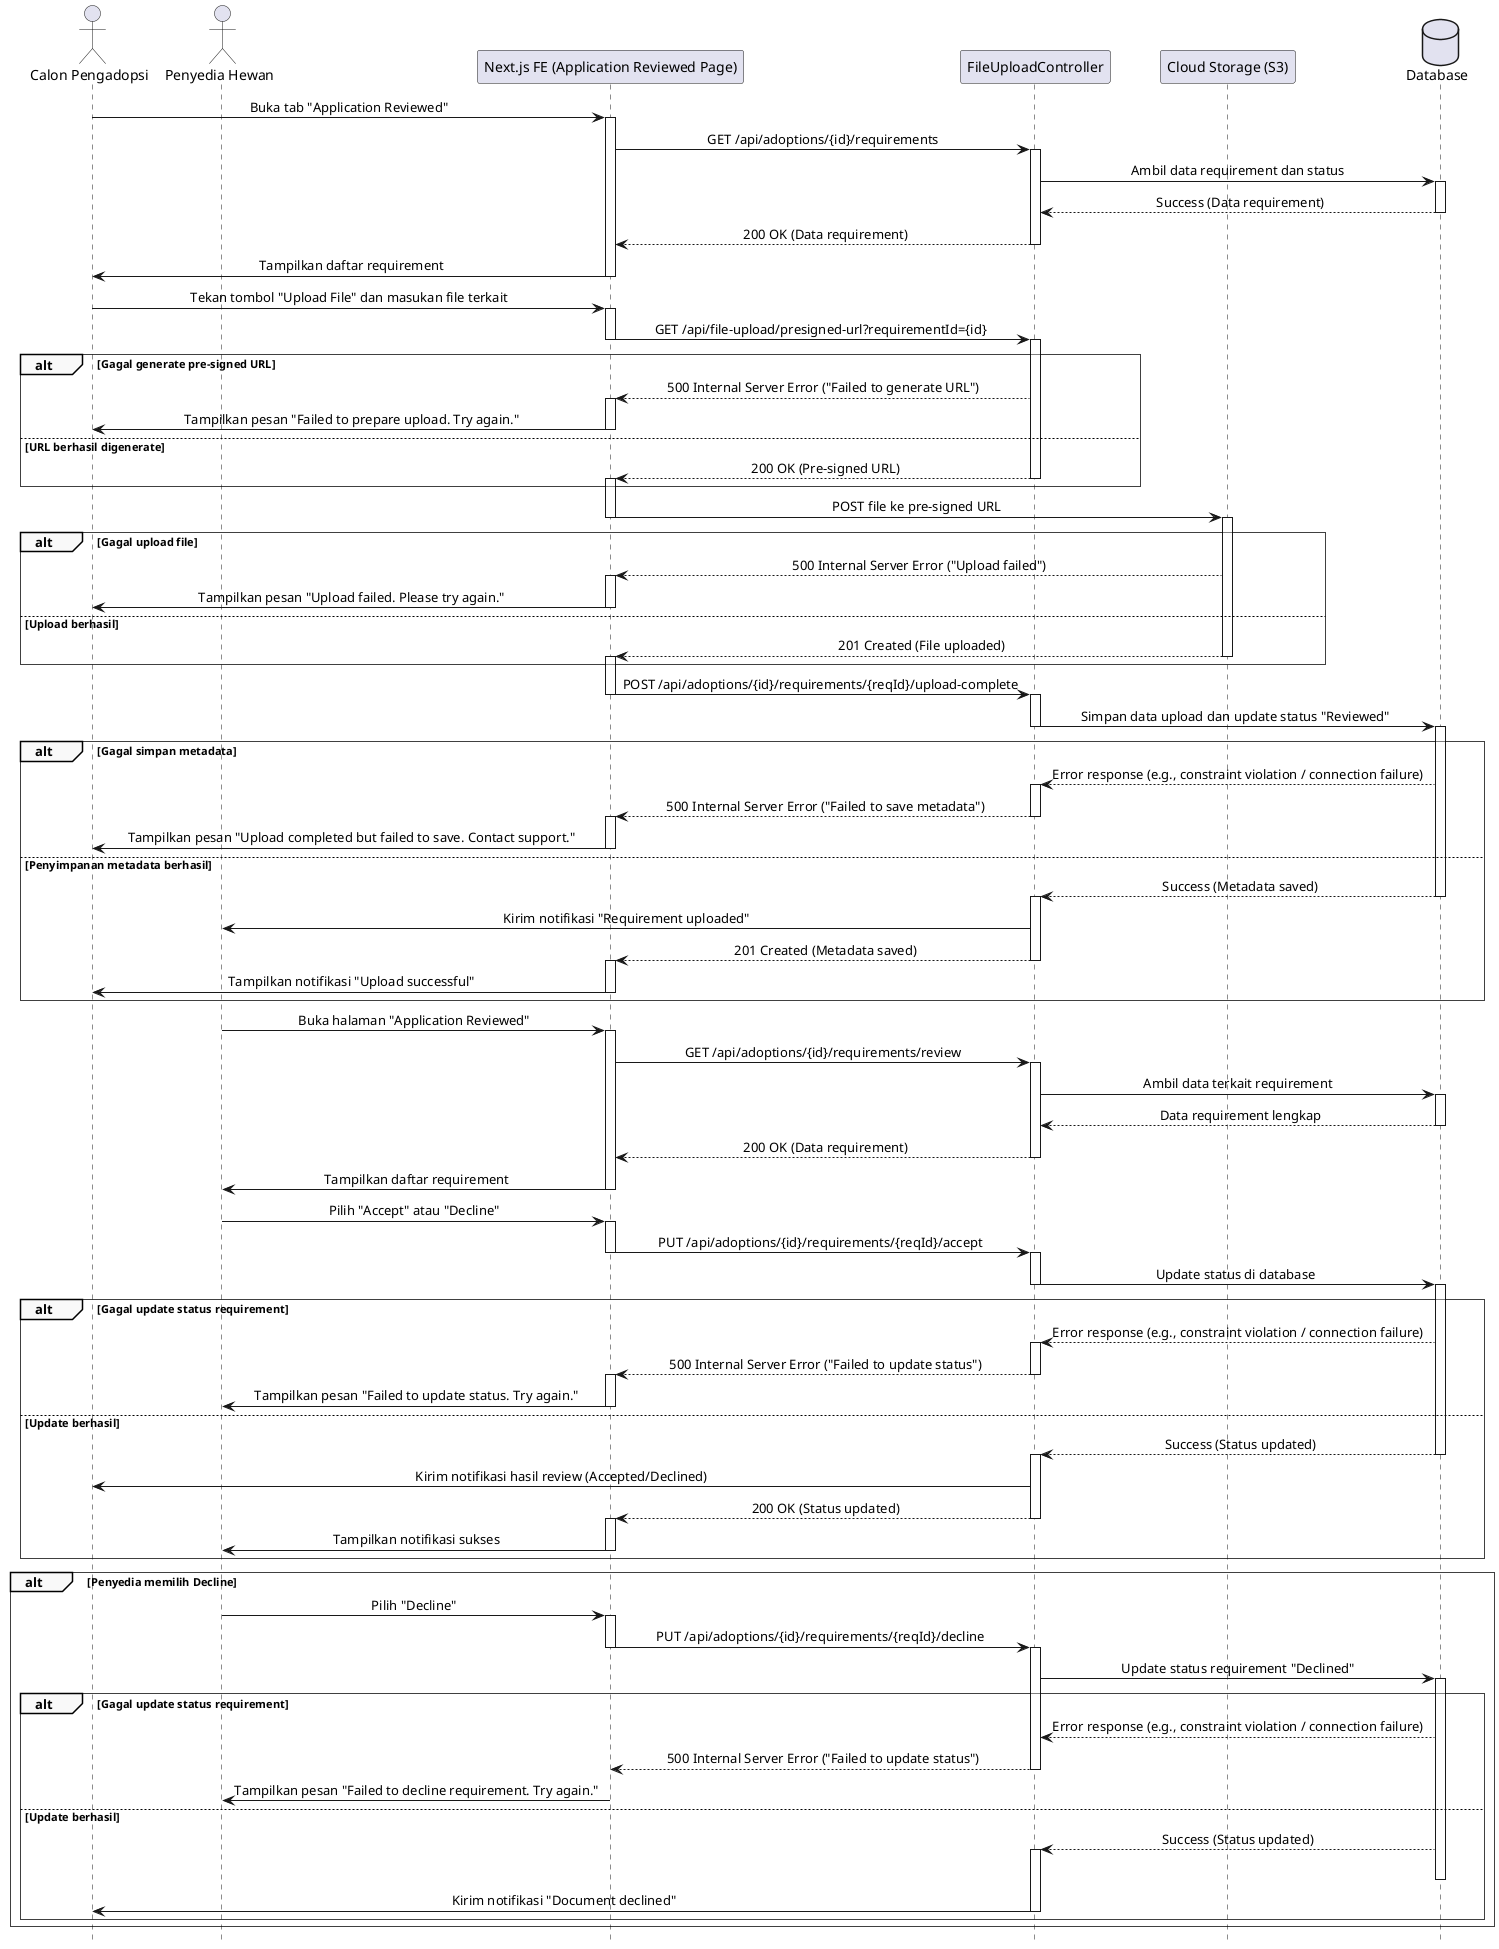 @startuml
' === Styling ===
skinparam sequence {
    LifelineFooterStrategy none
    MessageAlign center
    ArrowThickness 1
    ParticipantPadding 20
    GroupBorderThickness 0.5
    GroupBackgroundColor #F9F9F9
}
hide footbox

actor "Calon Pengadopsi" as Adopter
actor "Penyedia Hewan" as Provider
participant "Next.js FE (Application Reviewed Page)" as FE
participant "FileUploadController" as BE
participant "Cloud Storage (S3)" as Storage
database "Database" as DB

'== Membuka Halaman Application Reviewed ==
Adopter -> FE: Buka tab "Application Reviewed"
activate FE
FE -> BE: GET /api/adoptions/{id}/requirements
activate BE
BE -> DB: Ambil data requirement dan status
activate DB
DB --> BE: Success (Data requirement)
deactivate DB
BE --> FE: 200 OK (Data requirement)
deactivate BE
FE -> Adopter: Tampilkan daftar requirement
deactivate FE

'== Mengunggah Dokumen Requirement ==
Adopter -> FE: Tekan tombol "Upload File" dan masukan file terkait
activate FE
FE -> BE: GET /api/file-upload/presigned-url?requirementId={id}
deactivate FE
activate BE

alt Gagal generate pre-signed URL
    BE --> FE: 500 Internal Server Error ("Failed to generate URL")
    activate FE
    FE -> Adopter: Tampilkan pesan "Failed to prepare upload. Try again."
    deactivate FE
else URL berhasil digenerate
    BE --> FE: 200 OK (Pre-signed URL)
    deactivate BE
    activate FE
end
FE -> Storage: POST file ke pre-signed URL
deactivate FE
activate Storage

alt Gagal upload file
    Storage --> FE: 500 Internal Server Error ("Upload failed")
    activate FE
    FE -> Adopter: Tampilkan pesan "Upload failed. Please try again."
    deactivate FE
else Upload berhasil
    Storage --> FE: 201 Created (File uploaded)
    deactivate Storage
    activate FE
end

FE -> BE: POST /api/adoptions/{id}/requirements/{reqId}/upload-complete
deactivate FE
activate BE
BE -> DB: Simpan data upload dan update status "Reviewed"
deactivate BE
activate DB
alt Gagal simpan metadata
    DB --> BE: Error response (e.g., constraint violation / connection failure)
    activate BE
    BE --> FE: 500 Internal Server Error ("Failed to save metadata")
    deactivate BE
    activate FE
    FE -> Adopter: Tampilkan pesan "Upload completed but failed to save. Contact support."
    deactivate FE
else Penyimpanan metadata berhasil
    DB --> BE: Success (Metadata saved)
    deactivate DB
    activate BE
    BE -> Provider: Kirim notifikasi "Requirement uploaded"
    BE --> FE: 201 Created (Metadata saved)
    deactivate BE

    activate FE
    FE -> Adopter: Tampilkan notifikasi "Upload successful"
    deactivate FE
end

'== Notifikasi ke Penyedia Hewan ==
'note right of BE
'    Penyedia hewan dapat melihat
'    requirement baru yang diunggah
'    untuk ditinjau.
'end note

'== Peninjauan oleh Penyedia Hewan ==
Provider -> FE: Buka halaman "Application Reviewed"
activate FE
FE -> BE: GET /api/adoptions/{id}/requirements/review
activate BE
BE -> DB: Ambil data terkait requirement
activate DB
DB --> BE: Data requirement lengkap
deactivate DB
BE --> FE: 200 OK (Data requirement)
deactivate BE
FE -> Provider: Tampilkan daftar requirement
deactivate FE

'== Menentukan Status Requirement ==
Provider -> FE: Pilih "Accept" atau "Decline"
activate FE
FE -> BE: PUT /api/adoptions/{id}/requirements/{reqId}/accept
deactivate FE
activate BE
BE -> DB: Update status di database
deactivate BE
activate DB

alt Gagal update status requirement
    DB --> BE: Error response (e.g., constraint violation / connection failure)
    activate BE
    BE --> FE: 500 Internal Server Error ("Failed to update status")
    deactivate BE
    activate FE
    FE -> Provider: Tampilkan pesan "Failed to update status. Try again."
    deactivate FE
else Update berhasil
    DB --> BE: Success (Status updated)
    deactivate DB
    activate BE
    BE -> Adopter: Kirim notifikasi hasil review (Accepted/Declined)
    BE --> FE: 200 OK (Status updated)
    deactivate BE
    activate FE
    FE -> Provider: Tampilkan notifikasi sukses
    deactivate FE
end

'== Penyedia menolak dokumen ==
alt Penyedia memilih Decline
    Provider -> FE: Pilih "Decline"
    activate FE
    FE -> BE: PUT /api/adoptions/{id}/requirements/{reqId}/decline
    deactivate FE
    activate BE
    BE -> DB: Update status requirement "Declined"
    activate DB

    alt Gagal update status requirement
        DB --> BE: Error response (e.g., constraint violation / connection failure)
        BE --> FE: 500 Internal Server Error ("Failed to update status")
        deactivate BE
        FE -> Provider: Tampilkan pesan "Failed to decline requirement. Try again."
        deactivate FE
    else Update berhasil
        DB --> BE: Success (Status updated)
        activate BE
        deactivate DB
        BE -> Adopter: Kirim notifikasi "Document declined"
        deactivate BE
'        note right of Adopter
'            Pengadopsi dapat mengunggah ulang
'            dokumen yang sudah diperbaiki.
'        end note
    end
end


@enduml